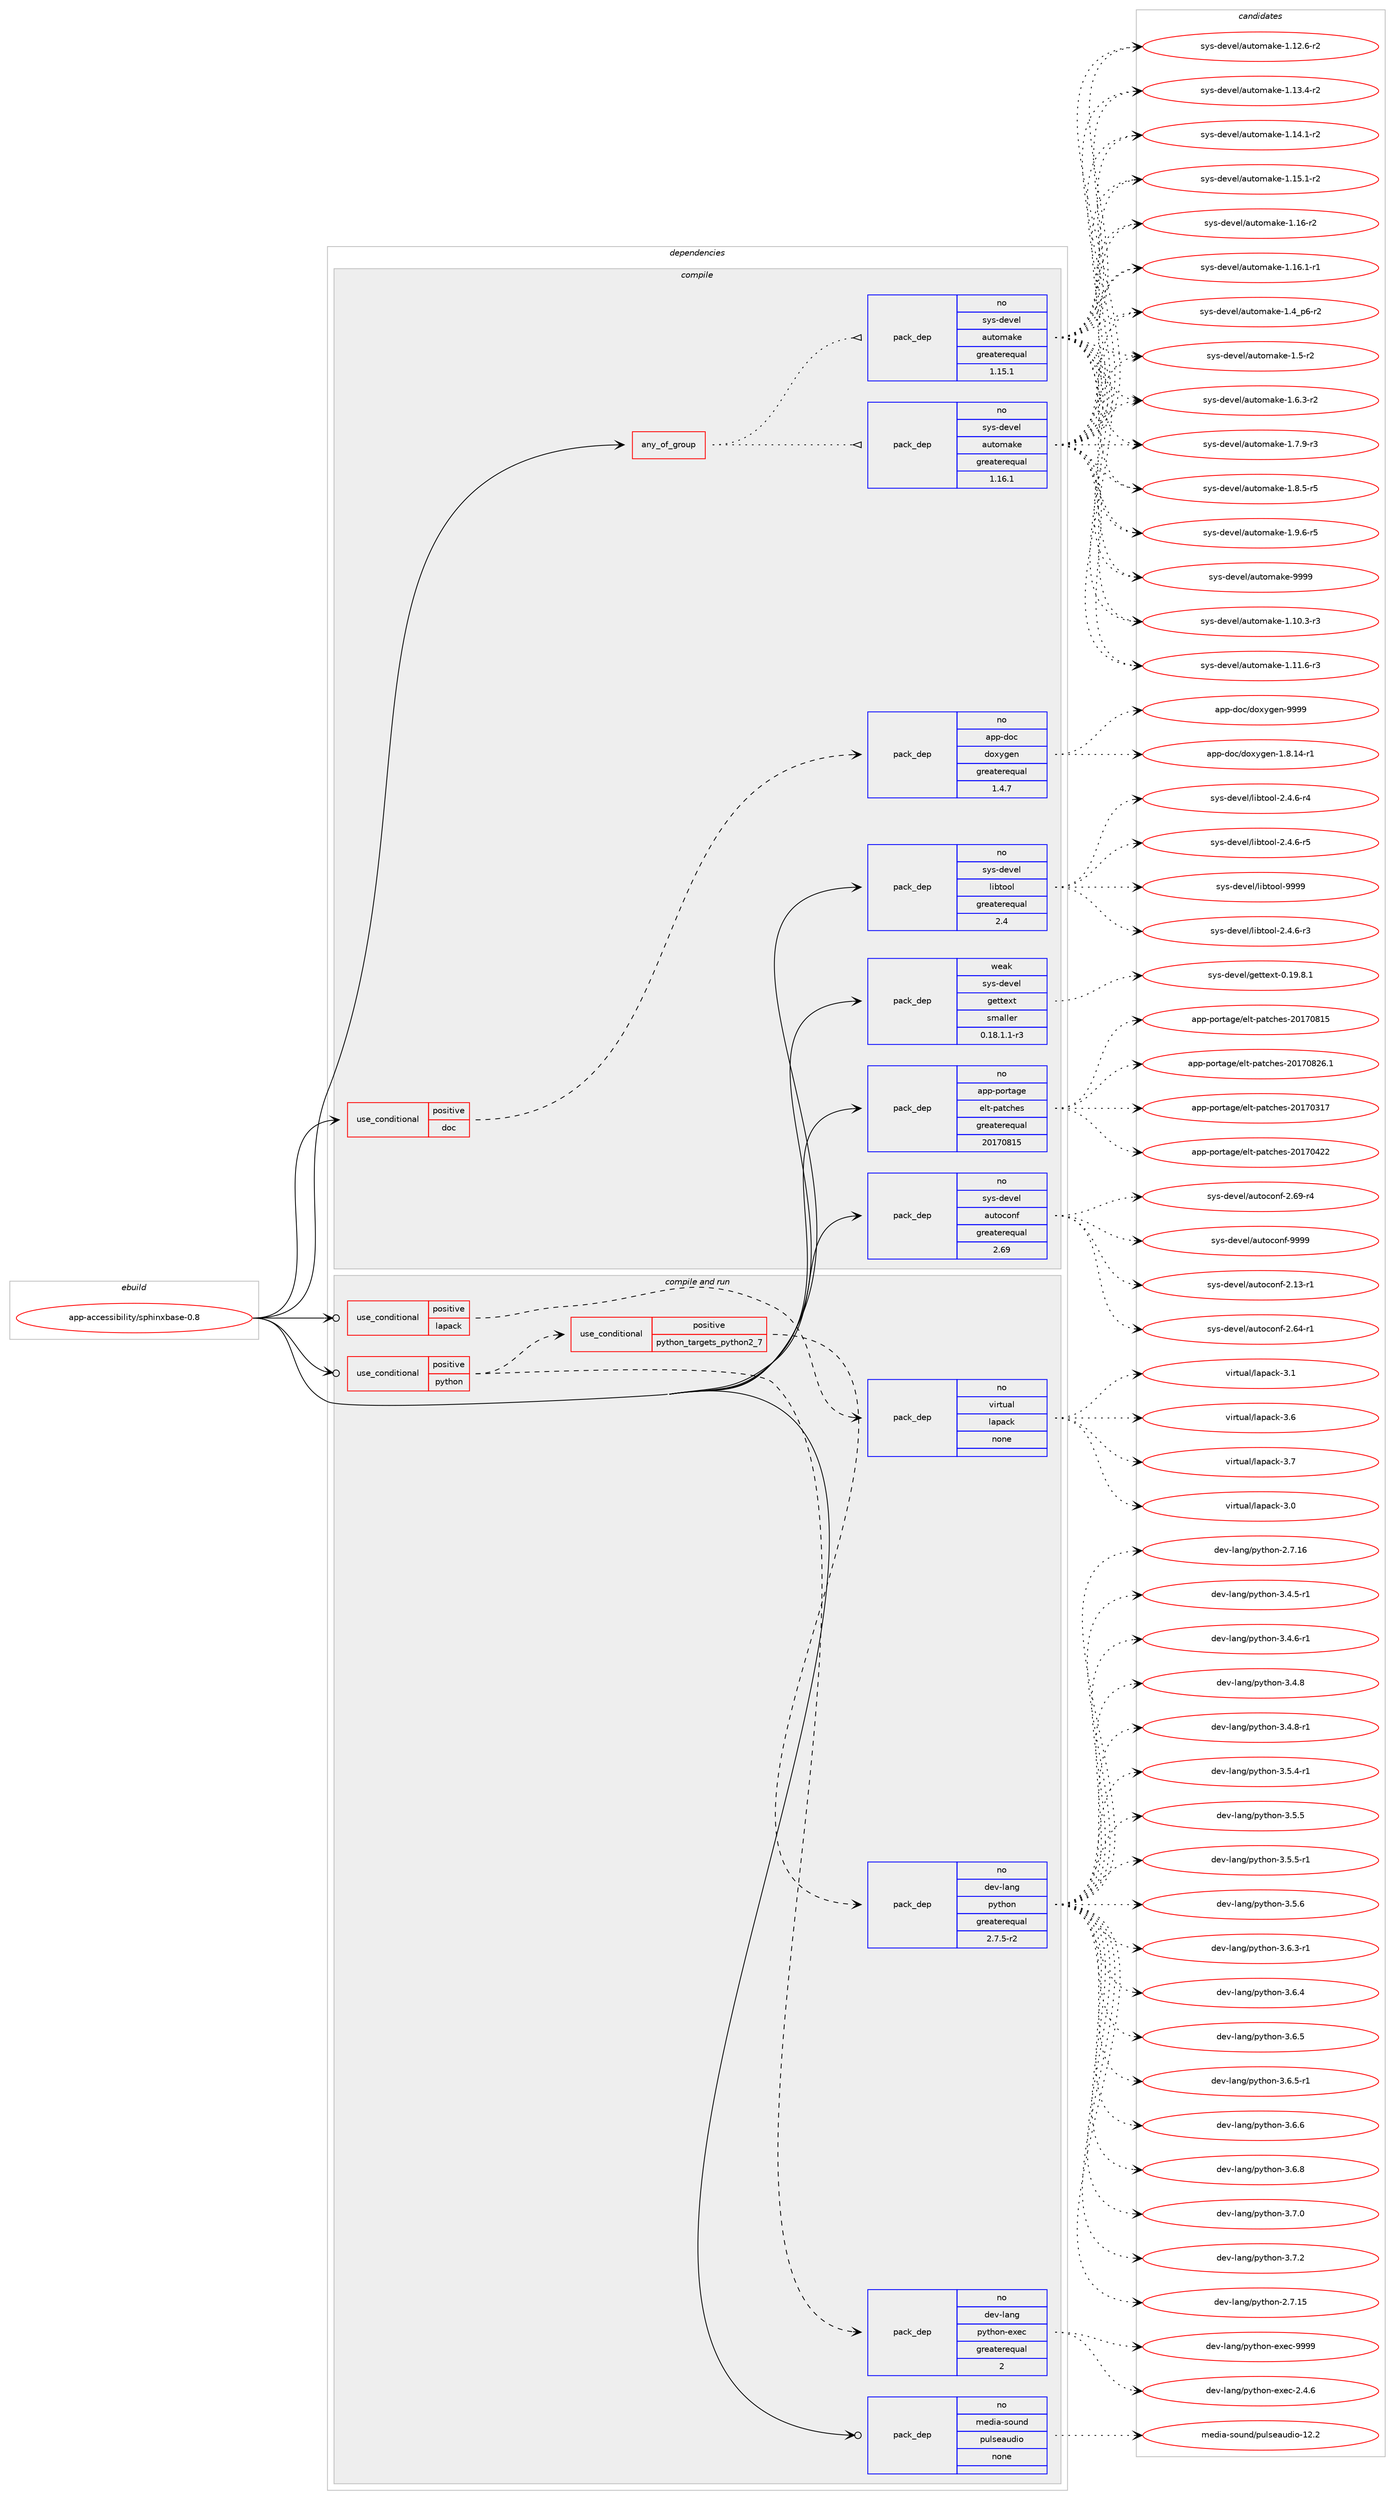 digraph prolog {

# *************
# Graph options
# *************

newrank=true;
concentrate=true;
compound=true;
graph [rankdir=LR,fontname=Helvetica,fontsize=10,ranksep=1.5];#, ranksep=2.5, nodesep=0.2];
edge  [arrowhead=vee];
node  [fontname=Helvetica,fontsize=10];

# **********
# The ebuild
# **********

subgraph cluster_leftcol {
color=gray;
rank=same;
label=<<i>ebuild</i>>;
id [label="app-accessibility/sphinxbase-0.8", color=red, width=4, href="../app-accessibility/sphinxbase-0.8.svg"];
}

# ****************
# The dependencies
# ****************

subgraph cluster_midcol {
color=gray;
label=<<i>dependencies</i>>;
subgraph cluster_compile {
fillcolor="#eeeeee";
style=filled;
label=<<i>compile</i>>;
subgraph any19049 {
dependency1263433 [label=<<TABLE BORDER="0" CELLBORDER="1" CELLSPACING="0" CELLPADDING="4"><TR><TD CELLPADDING="10">any_of_group</TD></TR></TABLE>>, shape=none, color=red];subgraph pack899334 {
dependency1263434 [label=<<TABLE BORDER="0" CELLBORDER="1" CELLSPACING="0" CELLPADDING="4" WIDTH="220"><TR><TD ROWSPAN="6" CELLPADDING="30">pack_dep</TD></TR><TR><TD WIDTH="110">no</TD></TR><TR><TD>sys-devel</TD></TR><TR><TD>automake</TD></TR><TR><TD>greaterequal</TD></TR><TR><TD>1.16.1</TD></TR></TABLE>>, shape=none, color=blue];
}
dependency1263433:e -> dependency1263434:w [weight=20,style="dotted",arrowhead="oinv"];
subgraph pack899335 {
dependency1263435 [label=<<TABLE BORDER="0" CELLBORDER="1" CELLSPACING="0" CELLPADDING="4" WIDTH="220"><TR><TD ROWSPAN="6" CELLPADDING="30">pack_dep</TD></TR><TR><TD WIDTH="110">no</TD></TR><TR><TD>sys-devel</TD></TR><TR><TD>automake</TD></TR><TR><TD>greaterequal</TD></TR><TR><TD>1.15.1</TD></TR></TABLE>>, shape=none, color=blue];
}
dependency1263433:e -> dependency1263435:w [weight=20,style="dotted",arrowhead="oinv"];
}
id:e -> dependency1263433:w [weight=20,style="solid",arrowhead="vee"];
subgraph cond344534 {
dependency1263436 [label=<<TABLE BORDER="0" CELLBORDER="1" CELLSPACING="0" CELLPADDING="4"><TR><TD ROWSPAN="3" CELLPADDING="10">use_conditional</TD></TR><TR><TD>positive</TD></TR><TR><TD>doc</TD></TR></TABLE>>, shape=none, color=red];
subgraph pack899336 {
dependency1263437 [label=<<TABLE BORDER="0" CELLBORDER="1" CELLSPACING="0" CELLPADDING="4" WIDTH="220"><TR><TD ROWSPAN="6" CELLPADDING="30">pack_dep</TD></TR><TR><TD WIDTH="110">no</TD></TR><TR><TD>app-doc</TD></TR><TR><TD>doxygen</TD></TR><TR><TD>greaterequal</TD></TR><TR><TD>1.4.7</TD></TR></TABLE>>, shape=none, color=blue];
}
dependency1263436:e -> dependency1263437:w [weight=20,style="dashed",arrowhead="vee"];
}
id:e -> dependency1263436:w [weight=20,style="solid",arrowhead="vee"];
subgraph pack899337 {
dependency1263438 [label=<<TABLE BORDER="0" CELLBORDER="1" CELLSPACING="0" CELLPADDING="4" WIDTH="220"><TR><TD ROWSPAN="6" CELLPADDING="30">pack_dep</TD></TR><TR><TD WIDTH="110">no</TD></TR><TR><TD>app-portage</TD></TR><TR><TD>elt-patches</TD></TR><TR><TD>greaterequal</TD></TR><TR><TD>20170815</TD></TR></TABLE>>, shape=none, color=blue];
}
id:e -> dependency1263438:w [weight=20,style="solid",arrowhead="vee"];
subgraph pack899338 {
dependency1263439 [label=<<TABLE BORDER="0" CELLBORDER="1" CELLSPACING="0" CELLPADDING="4" WIDTH="220"><TR><TD ROWSPAN="6" CELLPADDING="30">pack_dep</TD></TR><TR><TD WIDTH="110">no</TD></TR><TR><TD>sys-devel</TD></TR><TR><TD>autoconf</TD></TR><TR><TD>greaterequal</TD></TR><TR><TD>2.69</TD></TR></TABLE>>, shape=none, color=blue];
}
id:e -> dependency1263439:w [weight=20,style="solid",arrowhead="vee"];
subgraph pack899339 {
dependency1263440 [label=<<TABLE BORDER="0" CELLBORDER="1" CELLSPACING="0" CELLPADDING="4" WIDTH="220"><TR><TD ROWSPAN="6" CELLPADDING="30">pack_dep</TD></TR><TR><TD WIDTH="110">no</TD></TR><TR><TD>sys-devel</TD></TR><TR><TD>libtool</TD></TR><TR><TD>greaterequal</TD></TR><TR><TD>2.4</TD></TR></TABLE>>, shape=none, color=blue];
}
id:e -> dependency1263440:w [weight=20,style="solid",arrowhead="vee"];
subgraph pack899340 {
dependency1263441 [label=<<TABLE BORDER="0" CELLBORDER="1" CELLSPACING="0" CELLPADDING="4" WIDTH="220"><TR><TD ROWSPAN="6" CELLPADDING="30">pack_dep</TD></TR><TR><TD WIDTH="110">weak</TD></TR><TR><TD>sys-devel</TD></TR><TR><TD>gettext</TD></TR><TR><TD>smaller</TD></TR><TR><TD>0.18.1.1-r3</TD></TR></TABLE>>, shape=none, color=blue];
}
id:e -> dependency1263441:w [weight=20,style="solid",arrowhead="vee"];
}
subgraph cluster_compileandrun {
fillcolor="#eeeeee";
style=filled;
label=<<i>compile and run</i>>;
subgraph cond344535 {
dependency1263442 [label=<<TABLE BORDER="0" CELLBORDER="1" CELLSPACING="0" CELLPADDING="4"><TR><TD ROWSPAN="3" CELLPADDING="10">use_conditional</TD></TR><TR><TD>positive</TD></TR><TR><TD>lapack</TD></TR></TABLE>>, shape=none, color=red];
subgraph pack899341 {
dependency1263443 [label=<<TABLE BORDER="0" CELLBORDER="1" CELLSPACING="0" CELLPADDING="4" WIDTH="220"><TR><TD ROWSPAN="6" CELLPADDING="30">pack_dep</TD></TR><TR><TD WIDTH="110">no</TD></TR><TR><TD>virtual</TD></TR><TR><TD>lapack</TD></TR><TR><TD>none</TD></TR><TR><TD></TD></TR></TABLE>>, shape=none, color=blue];
}
dependency1263442:e -> dependency1263443:w [weight=20,style="dashed",arrowhead="vee"];
}
id:e -> dependency1263442:w [weight=20,style="solid",arrowhead="odotvee"];
subgraph cond344536 {
dependency1263444 [label=<<TABLE BORDER="0" CELLBORDER="1" CELLSPACING="0" CELLPADDING="4"><TR><TD ROWSPAN="3" CELLPADDING="10">use_conditional</TD></TR><TR><TD>positive</TD></TR><TR><TD>python</TD></TR></TABLE>>, shape=none, color=red];
subgraph cond344537 {
dependency1263445 [label=<<TABLE BORDER="0" CELLBORDER="1" CELLSPACING="0" CELLPADDING="4"><TR><TD ROWSPAN="3" CELLPADDING="10">use_conditional</TD></TR><TR><TD>positive</TD></TR><TR><TD>python_targets_python2_7</TD></TR></TABLE>>, shape=none, color=red];
subgraph pack899342 {
dependency1263446 [label=<<TABLE BORDER="0" CELLBORDER="1" CELLSPACING="0" CELLPADDING="4" WIDTH="220"><TR><TD ROWSPAN="6" CELLPADDING="30">pack_dep</TD></TR><TR><TD WIDTH="110">no</TD></TR><TR><TD>dev-lang</TD></TR><TR><TD>python</TD></TR><TR><TD>greaterequal</TD></TR><TR><TD>2.7.5-r2</TD></TR></TABLE>>, shape=none, color=blue];
}
dependency1263445:e -> dependency1263446:w [weight=20,style="dashed",arrowhead="vee"];
}
dependency1263444:e -> dependency1263445:w [weight=20,style="dashed",arrowhead="vee"];
subgraph pack899343 {
dependency1263447 [label=<<TABLE BORDER="0" CELLBORDER="1" CELLSPACING="0" CELLPADDING="4" WIDTH="220"><TR><TD ROWSPAN="6" CELLPADDING="30">pack_dep</TD></TR><TR><TD WIDTH="110">no</TD></TR><TR><TD>dev-lang</TD></TR><TR><TD>python-exec</TD></TR><TR><TD>greaterequal</TD></TR><TR><TD>2</TD></TR></TABLE>>, shape=none, color=blue];
}
dependency1263444:e -> dependency1263447:w [weight=20,style="dashed",arrowhead="vee"];
}
id:e -> dependency1263444:w [weight=20,style="solid",arrowhead="odotvee"];
subgraph pack899344 {
dependency1263448 [label=<<TABLE BORDER="0" CELLBORDER="1" CELLSPACING="0" CELLPADDING="4" WIDTH="220"><TR><TD ROWSPAN="6" CELLPADDING="30">pack_dep</TD></TR><TR><TD WIDTH="110">no</TD></TR><TR><TD>media-sound</TD></TR><TR><TD>pulseaudio</TD></TR><TR><TD>none</TD></TR><TR><TD></TD></TR></TABLE>>, shape=none, color=blue];
}
id:e -> dependency1263448:w [weight=20,style="solid",arrowhead="odotvee"];
}
subgraph cluster_run {
fillcolor="#eeeeee";
style=filled;
label=<<i>run</i>>;
}
}

# **************
# The candidates
# **************

subgraph cluster_choices {
rank=same;
color=gray;
label=<<i>candidates</i>>;

subgraph choice899334 {
color=black;
nodesep=1;
choice11512111545100101118101108479711711611110997107101454946494846514511451 [label="sys-devel/automake-1.10.3-r3", color=red, width=4,href="../sys-devel/automake-1.10.3-r3.svg"];
choice11512111545100101118101108479711711611110997107101454946494946544511451 [label="sys-devel/automake-1.11.6-r3", color=red, width=4,href="../sys-devel/automake-1.11.6-r3.svg"];
choice11512111545100101118101108479711711611110997107101454946495046544511450 [label="sys-devel/automake-1.12.6-r2", color=red, width=4,href="../sys-devel/automake-1.12.6-r2.svg"];
choice11512111545100101118101108479711711611110997107101454946495146524511450 [label="sys-devel/automake-1.13.4-r2", color=red, width=4,href="../sys-devel/automake-1.13.4-r2.svg"];
choice11512111545100101118101108479711711611110997107101454946495246494511450 [label="sys-devel/automake-1.14.1-r2", color=red, width=4,href="../sys-devel/automake-1.14.1-r2.svg"];
choice11512111545100101118101108479711711611110997107101454946495346494511450 [label="sys-devel/automake-1.15.1-r2", color=red, width=4,href="../sys-devel/automake-1.15.1-r2.svg"];
choice1151211154510010111810110847971171161111099710710145494649544511450 [label="sys-devel/automake-1.16-r2", color=red, width=4,href="../sys-devel/automake-1.16-r2.svg"];
choice11512111545100101118101108479711711611110997107101454946495446494511449 [label="sys-devel/automake-1.16.1-r1", color=red, width=4,href="../sys-devel/automake-1.16.1-r1.svg"];
choice115121115451001011181011084797117116111109971071014549465295112544511450 [label="sys-devel/automake-1.4_p6-r2", color=red, width=4,href="../sys-devel/automake-1.4_p6-r2.svg"];
choice11512111545100101118101108479711711611110997107101454946534511450 [label="sys-devel/automake-1.5-r2", color=red, width=4,href="../sys-devel/automake-1.5-r2.svg"];
choice115121115451001011181011084797117116111109971071014549465446514511450 [label="sys-devel/automake-1.6.3-r2", color=red, width=4,href="../sys-devel/automake-1.6.3-r2.svg"];
choice115121115451001011181011084797117116111109971071014549465546574511451 [label="sys-devel/automake-1.7.9-r3", color=red, width=4,href="../sys-devel/automake-1.7.9-r3.svg"];
choice115121115451001011181011084797117116111109971071014549465646534511453 [label="sys-devel/automake-1.8.5-r5", color=red, width=4,href="../sys-devel/automake-1.8.5-r5.svg"];
choice115121115451001011181011084797117116111109971071014549465746544511453 [label="sys-devel/automake-1.9.6-r5", color=red, width=4,href="../sys-devel/automake-1.9.6-r5.svg"];
choice115121115451001011181011084797117116111109971071014557575757 [label="sys-devel/automake-9999", color=red, width=4,href="../sys-devel/automake-9999.svg"];
dependency1263434:e -> choice11512111545100101118101108479711711611110997107101454946494846514511451:w [style=dotted,weight="100"];
dependency1263434:e -> choice11512111545100101118101108479711711611110997107101454946494946544511451:w [style=dotted,weight="100"];
dependency1263434:e -> choice11512111545100101118101108479711711611110997107101454946495046544511450:w [style=dotted,weight="100"];
dependency1263434:e -> choice11512111545100101118101108479711711611110997107101454946495146524511450:w [style=dotted,weight="100"];
dependency1263434:e -> choice11512111545100101118101108479711711611110997107101454946495246494511450:w [style=dotted,weight="100"];
dependency1263434:e -> choice11512111545100101118101108479711711611110997107101454946495346494511450:w [style=dotted,weight="100"];
dependency1263434:e -> choice1151211154510010111810110847971171161111099710710145494649544511450:w [style=dotted,weight="100"];
dependency1263434:e -> choice11512111545100101118101108479711711611110997107101454946495446494511449:w [style=dotted,weight="100"];
dependency1263434:e -> choice115121115451001011181011084797117116111109971071014549465295112544511450:w [style=dotted,weight="100"];
dependency1263434:e -> choice11512111545100101118101108479711711611110997107101454946534511450:w [style=dotted,weight="100"];
dependency1263434:e -> choice115121115451001011181011084797117116111109971071014549465446514511450:w [style=dotted,weight="100"];
dependency1263434:e -> choice115121115451001011181011084797117116111109971071014549465546574511451:w [style=dotted,weight="100"];
dependency1263434:e -> choice115121115451001011181011084797117116111109971071014549465646534511453:w [style=dotted,weight="100"];
dependency1263434:e -> choice115121115451001011181011084797117116111109971071014549465746544511453:w [style=dotted,weight="100"];
dependency1263434:e -> choice115121115451001011181011084797117116111109971071014557575757:w [style=dotted,weight="100"];
}
subgraph choice899335 {
color=black;
nodesep=1;
choice11512111545100101118101108479711711611110997107101454946494846514511451 [label="sys-devel/automake-1.10.3-r3", color=red, width=4,href="../sys-devel/automake-1.10.3-r3.svg"];
choice11512111545100101118101108479711711611110997107101454946494946544511451 [label="sys-devel/automake-1.11.6-r3", color=red, width=4,href="../sys-devel/automake-1.11.6-r3.svg"];
choice11512111545100101118101108479711711611110997107101454946495046544511450 [label="sys-devel/automake-1.12.6-r2", color=red, width=4,href="../sys-devel/automake-1.12.6-r2.svg"];
choice11512111545100101118101108479711711611110997107101454946495146524511450 [label="sys-devel/automake-1.13.4-r2", color=red, width=4,href="../sys-devel/automake-1.13.4-r2.svg"];
choice11512111545100101118101108479711711611110997107101454946495246494511450 [label="sys-devel/automake-1.14.1-r2", color=red, width=4,href="../sys-devel/automake-1.14.1-r2.svg"];
choice11512111545100101118101108479711711611110997107101454946495346494511450 [label="sys-devel/automake-1.15.1-r2", color=red, width=4,href="../sys-devel/automake-1.15.1-r2.svg"];
choice1151211154510010111810110847971171161111099710710145494649544511450 [label="sys-devel/automake-1.16-r2", color=red, width=4,href="../sys-devel/automake-1.16-r2.svg"];
choice11512111545100101118101108479711711611110997107101454946495446494511449 [label="sys-devel/automake-1.16.1-r1", color=red, width=4,href="../sys-devel/automake-1.16.1-r1.svg"];
choice115121115451001011181011084797117116111109971071014549465295112544511450 [label="sys-devel/automake-1.4_p6-r2", color=red, width=4,href="../sys-devel/automake-1.4_p6-r2.svg"];
choice11512111545100101118101108479711711611110997107101454946534511450 [label="sys-devel/automake-1.5-r2", color=red, width=4,href="../sys-devel/automake-1.5-r2.svg"];
choice115121115451001011181011084797117116111109971071014549465446514511450 [label="sys-devel/automake-1.6.3-r2", color=red, width=4,href="../sys-devel/automake-1.6.3-r2.svg"];
choice115121115451001011181011084797117116111109971071014549465546574511451 [label="sys-devel/automake-1.7.9-r3", color=red, width=4,href="../sys-devel/automake-1.7.9-r3.svg"];
choice115121115451001011181011084797117116111109971071014549465646534511453 [label="sys-devel/automake-1.8.5-r5", color=red, width=4,href="../sys-devel/automake-1.8.5-r5.svg"];
choice115121115451001011181011084797117116111109971071014549465746544511453 [label="sys-devel/automake-1.9.6-r5", color=red, width=4,href="../sys-devel/automake-1.9.6-r5.svg"];
choice115121115451001011181011084797117116111109971071014557575757 [label="sys-devel/automake-9999", color=red, width=4,href="../sys-devel/automake-9999.svg"];
dependency1263435:e -> choice11512111545100101118101108479711711611110997107101454946494846514511451:w [style=dotted,weight="100"];
dependency1263435:e -> choice11512111545100101118101108479711711611110997107101454946494946544511451:w [style=dotted,weight="100"];
dependency1263435:e -> choice11512111545100101118101108479711711611110997107101454946495046544511450:w [style=dotted,weight="100"];
dependency1263435:e -> choice11512111545100101118101108479711711611110997107101454946495146524511450:w [style=dotted,weight="100"];
dependency1263435:e -> choice11512111545100101118101108479711711611110997107101454946495246494511450:w [style=dotted,weight="100"];
dependency1263435:e -> choice11512111545100101118101108479711711611110997107101454946495346494511450:w [style=dotted,weight="100"];
dependency1263435:e -> choice1151211154510010111810110847971171161111099710710145494649544511450:w [style=dotted,weight="100"];
dependency1263435:e -> choice11512111545100101118101108479711711611110997107101454946495446494511449:w [style=dotted,weight="100"];
dependency1263435:e -> choice115121115451001011181011084797117116111109971071014549465295112544511450:w [style=dotted,weight="100"];
dependency1263435:e -> choice11512111545100101118101108479711711611110997107101454946534511450:w [style=dotted,weight="100"];
dependency1263435:e -> choice115121115451001011181011084797117116111109971071014549465446514511450:w [style=dotted,weight="100"];
dependency1263435:e -> choice115121115451001011181011084797117116111109971071014549465546574511451:w [style=dotted,weight="100"];
dependency1263435:e -> choice115121115451001011181011084797117116111109971071014549465646534511453:w [style=dotted,weight="100"];
dependency1263435:e -> choice115121115451001011181011084797117116111109971071014549465746544511453:w [style=dotted,weight="100"];
dependency1263435:e -> choice115121115451001011181011084797117116111109971071014557575757:w [style=dotted,weight="100"];
}
subgraph choice899336 {
color=black;
nodesep=1;
choice97112112451001119947100111120121103101110454946564649524511449 [label="app-doc/doxygen-1.8.14-r1", color=red, width=4,href="../app-doc/doxygen-1.8.14-r1.svg"];
choice971121124510011199471001111201211031011104557575757 [label="app-doc/doxygen-9999", color=red, width=4,href="../app-doc/doxygen-9999.svg"];
dependency1263437:e -> choice97112112451001119947100111120121103101110454946564649524511449:w [style=dotted,weight="100"];
dependency1263437:e -> choice971121124510011199471001111201211031011104557575757:w [style=dotted,weight="100"];
}
subgraph choice899337 {
color=black;
nodesep=1;
choice97112112451121111141169710310147101108116451129711699104101115455048495548514955 [label="app-portage/elt-patches-20170317", color=red, width=4,href="../app-portage/elt-patches-20170317.svg"];
choice97112112451121111141169710310147101108116451129711699104101115455048495548525050 [label="app-portage/elt-patches-20170422", color=red, width=4,href="../app-portage/elt-patches-20170422.svg"];
choice97112112451121111141169710310147101108116451129711699104101115455048495548564953 [label="app-portage/elt-patches-20170815", color=red, width=4,href="../app-portage/elt-patches-20170815.svg"];
choice971121124511211111411697103101471011081164511297116991041011154550484955485650544649 [label="app-portage/elt-patches-20170826.1", color=red, width=4,href="../app-portage/elt-patches-20170826.1.svg"];
dependency1263438:e -> choice97112112451121111141169710310147101108116451129711699104101115455048495548514955:w [style=dotted,weight="100"];
dependency1263438:e -> choice97112112451121111141169710310147101108116451129711699104101115455048495548525050:w [style=dotted,weight="100"];
dependency1263438:e -> choice97112112451121111141169710310147101108116451129711699104101115455048495548564953:w [style=dotted,weight="100"];
dependency1263438:e -> choice971121124511211111411697103101471011081164511297116991041011154550484955485650544649:w [style=dotted,weight="100"];
}
subgraph choice899338 {
color=black;
nodesep=1;
choice1151211154510010111810110847971171161119911111010245504649514511449 [label="sys-devel/autoconf-2.13-r1", color=red, width=4,href="../sys-devel/autoconf-2.13-r1.svg"];
choice1151211154510010111810110847971171161119911111010245504654524511449 [label="sys-devel/autoconf-2.64-r1", color=red, width=4,href="../sys-devel/autoconf-2.64-r1.svg"];
choice1151211154510010111810110847971171161119911111010245504654574511452 [label="sys-devel/autoconf-2.69-r4", color=red, width=4,href="../sys-devel/autoconf-2.69-r4.svg"];
choice115121115451001011181011084797117116111991111101024557575757 [label="sys-devel/autoconf-9999", color=red, width=4,href="../sys-devel/autoconf-9999.svg"];
dependency1263439:e -> choice1151211154510010111810110847971171161119911111010245504649514511449:w [style=dotted,weight="100"];
dependency1263439:e -> choice1151211154510010111810110847971171161119911111010245504654524511449:w [style=dotted,weight="100"];
dependency1263439:e -> choice1151211154510010111810110847971171161119911111010245504654574511452:w [style=dotted,weight="100"];
dependency1263439:e -> choice115121115451001011181011084797117116111991111101024557575757:w [style=dotted,weight="100"];
}
subgraph choice899339 {
color=black;
nodesep=1;
choice1151211154510010111810110847108105981161111111084550465246544511451 [label="sys-devel/libtool-2.4.6-r3", color=red, width=4,href="../sys-devel/libtool-2.4.6-r3.svg"];
choice1151211154510010111810110847108105981161111111084550465246544511452 [label="sys-devel/libtool-2.4.6-r4", color=red, width=4,href="../sys-devel/libtool-2.4.6-r4.svg"];
choice1151211154510010111810110847108105981161111111084550465246544511453 [label="sys-devel/libtool-2.4.6-r5", color=red, width=4,href="../sys-devel/libtool-2.4.6-r5.svg"];
choice1151211154510010111810110847108105981161111111084557575757 [label="sys-devel/libtool-9999", color=red, width=4,href="../sys-devel/libtool-9999.svg"];
dependency1263440:e -> choice1151211154510010111810110847108105981161111111084550465246544511451:w [style=dotted,weight="100"];
dependency1263440:e -> choice1151211154510010111810110847108105981161111111084550465246544511452:w [style=dotted,weight="100"];
dependency1263440:e -> choice1151211154510010111810110847108105981161111111084550465246544511453:w [style=dotted,weight="100"];
dependency1263440:e -> choice1151211154510010111810110847108105981161111111084557575757:w [style=dotted,weight="100"];
}
subgraph choice899340 {
color=black;
nodesep=1;
choice1151211154510010111810110847103101116116101120116454846495746564649 [label="sys-devel/gettext-0.19.8.1", color=red, width=4,href="../sys-devel/gettext-0.19.8.1.svg"];
dependency1263441:e -> choice1151211154510010111810110847103101116116101120116454846495746564649:w [style=dotted,weight="100"];
}
subgraph choice899341 {
color=black;
nodesep=1;
choice118105114116117971084710897112979910745514648 [label="virtual/lapack-3.0", color=red, width=4,href="../virtual/lapack-3.0.svg"];
choice118105114116117971084710897112979910745514649 [label="virtual/lapack-3.1", color=red, width=4,href="../virtual/lapack-3.1.svg"];
choice118105114116117971084710897112979910745514654 [label="virtual/lapack-3.6", color=red, width=4,href="../virtual/lapack-3.6.svg"];
choice118105114116117971084710897112979910745514655 [label="virtual/lapack-3.7", color=red, width=4,href="../virtual/lapack-3.7.svg"];
dependency1263443:e -> choice118105114116117971084710897112979910745514648:w [style=dotted,weight="100"];
dependency1263443:e -> choice118105114116117971084710897112979910745514649:w [style=dotted,weight="100"];
dependency1263443:e -> choice118105114116117971084710897112979910745514654:w [style=dotted,weight="100"];
dependency1263443:e -> choice118105114116117971084710897112979910745514655:w [style=dotted,weight="100"];
}
subgraph choice899342 {
color=black;
nodesep=1;
choice10010111845108971101034711212111610411111045504655464953 [label="dev-lang/python-2.7.15", color=red, width=4,href="../dev-lang/python-2.7.15.svg"];
choice10010111845108971101034711212111610411111045504655464954 [label="dev-lang/python-2.7.16", color=red, width=4,href="../dev-lang/python-2.7.16.svg"];
choice1001011184510897110103471121211161041111104551465246534511449 [label="dev-lang/python-3.4.5-r1", color=red, width=4,href="../dev-lang/python-3.4.5-r1.svg"];
choice1001011184510897110103471121211161041111104551465246544511449 [label="dev-lang/python-3.4.6-r1", color=red, width=4,href="../dev-lang/python-3.4.6-r1.svg"];
choice100101118451089711010347112121116104111110455146524656 [label="dev-lang/python-3.4.8", color=red, width=4,href="../dev-lang/python-3.4.8.svg"];
choice1001011184510897110103471121211161041111104551465246564511449 [label="dev-lang/python-3.4.8-r1", color=red, width=4,href="../dev-lang/python-3.4.8-r1.svg"];
choice1001011184510897110103471121211161041111104551465346524511449 [label="dev-lang/python-3.5.4-r1", color=red, width=4,href="../dev-lang/python-3.5.4-r1.svg"];
choice100101118451089711010347112121116104111110455146534653 [label="dev-lang/python-3.5.5", color=red, width=4,href="../dev-lang/python-3.5.5.svg"];
choice1001011184510897110103471121211161041111104551465346534511449 [label="dev-lang/python-3.5.5-r1", color=red, width=4,href="../dev-lang/python-3.5.5-r1.svg"];
choice100101118451089711010347112121116104111110455146534654 [label="dev-lang/python-3.5.6", color=red, width=4,href="../dev-lang/python-3.5.6.svg"];
choice1001011184510897110103471121211161041111104551465446514511449 [label="dev-lang/python-3.6.3-r1", color=red, width=4,href="../dev-lang/python-3.6.3-r1.svg"];
choice100101118451089711010347112121116104111110455146544652 [label="dev-lang/python-3.6.4", color=red, width=4,href="../dev-lang/python-3.6.4.svg"];
choice100101118451089711010347112121116104111110455146544653 [label="dev-lang/python-3.6.5", color=red, width=4,href="../dev-lang/python-3.6.5.svg"];
choice1001011184510897110103471121211161041111104551465446534511449 [label="dev-lang/python-3.6.5-r1", color=red, width=4,href="../dev-lang/python-3.6.5-r1.svg"];
choice100101118451089711010347112121116104111110455146544654 [label="dev-lang/python-3.6.6", color=red, width=4,href="../dev-lang/python-3.6.6.svg"];
choice100101118451089711010347112121116104111110455146544656 [label="dev-lang/python-3.6.8", color=red, width=4,href="../dev-lang/python-3.6.8.svg"];
choice100101118451089711010347112121116104111110455146554648 [label="dev-lang/python-3.7.0", color=red, width=4,href="../dev-lang/python-3.7.0.svg"];
choice100101118451089711010347112121116104111110455146554650 [label="dev-lang/python-3.7.2", color=red, width=4,href="../dev-lang/python-3.7.2.svg"];
dependency1263446:e -> choice10010111845108971101034711212111610411111045504655464953:w [style=dotted,weight="100"];
dependency1263446:e -> choice10010111845108971101034711212111610411111045504655464954:w [style=dotted,weight="100"];
dependency1263446:e -> choice1001011184510897110103471121211161041111104551465246534511449:w [style=dotted,weight="100"];
dependency1263446:e -> choice1001011184510897110103471121211161041111104551465246544511449:w [style=dotted,weight="100"];
dependency1263446:e -> choice100101118451089711010347112121116104111110455146524656:w [style=dotted,weight="100"];
dependency1263446:e -> choice1001011184510897110103471121211161041111104551465246564511449:w [style=dotted,weight="100"];
dependency1263446:e -> choice1001011184510897110103471121211161041111104551465346524511449:w [style=dotted,weight="100"];
dependency1263446:e -> choice100101118451089711010347112121116104111110455146534653:w [style=dotted,weight="100"];
dependency1263446:e -> choice1001011184510897110103471121211161041111104551465346534511449:w [style=dotted,weight="100"];
dependency1263446:e -> choice100101118451089711010347112121116104111110455146534654:w [style=dotted,weight="100"];
dependency1263446:e -> choice1001011184510897110103471121211161041111104551465446514511449:w [style=dotted,weight="100"];
dependency1263446:e -> choice100101118451089711010347112121116104111110455146544652:w [style=dotted,weight="100"];
dependency1263446:e -> choice100101118451089711010347112121116104111110455146544653:w [style=dotted,weight="100"];
dependency1263446:e -> choice1001011184510897110103471121211161041111104551465446534511449:w [style=dotted,weight="100"];
dependency1263446:e -> choice100101118451089711010347112121116104111110455146544654:w [style=dotted,weight="100"];
dependency1263446:e -> choice100101118451089711010347112121116104111110455146544656:w [style=dotted,weight="100"];
dependency1263446:e -> choice100101118451089711010347112121116104111110455146554648:w [style=dotted,weight="100"];
dependency1263446:e -> choice100101118451089711010347112121116104111110455146554650:w [style=dotted,weight="100"];
}
subgraph choice899343 {
color=black;
nodesep=1;
choice1001011184510897110103471121211161041111104510112010199455046524654 [label="dev-lang/python-exec-2.4.6", color=red, width=4,href="../dev-lang/python-exec-2.4.6.svg"];
choice10010111845108971101034711212111610411111045101120101994557575757 [label="dev-lang/python-exec-9999", color=red, width=4,href="../dev-lang/python-exec-9999.svg"];
dependency1263447:e -> choice1001011184510897110103471121211161041111104510112010199455046524654:w [style=dotted,weight="100"];
dependency1263447:e -> choice10010111845108971101034711212111610411111045101120101994557575757:w [style=dotted,weight="100"];
}
subgraph choice899344 {
color=black;
nodesep=1;
choice109101100105974511511111711010047112117108115101971171001051114549504650 [label="media-sound/pulseaudio-12.2", color=red, width=4,href="../media-sound/pulseaudio-12.2.svg"];
dependency1263448:e -> choice109101100105974511511111711010047112117108115101971171001051114549504650:w [style=dotted,weight="100"];
}
}

}
